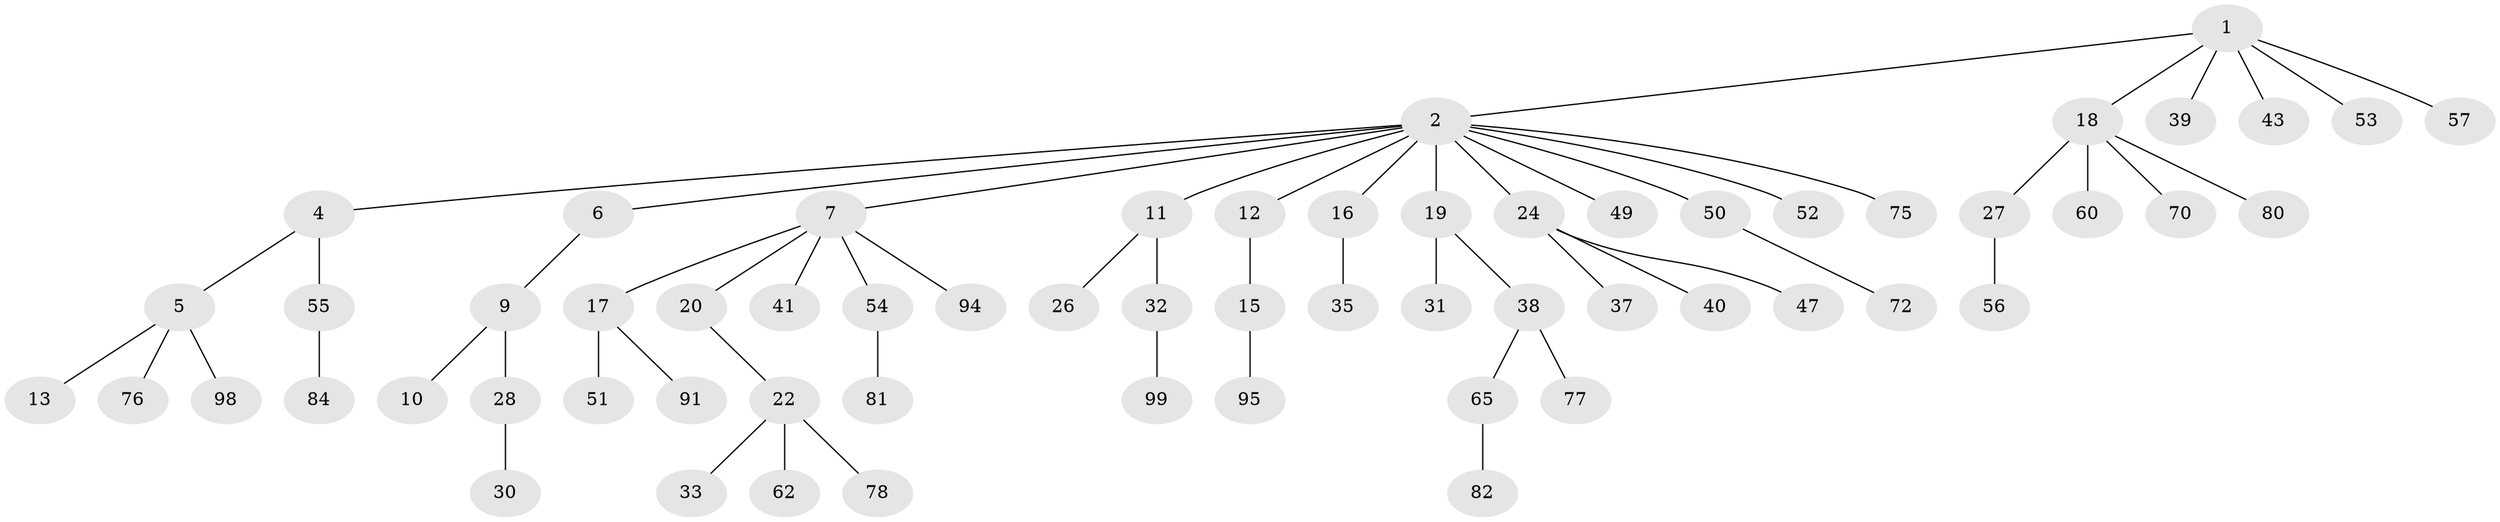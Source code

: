 // original degree distribution, {4: 0.04040404040404041, 6: 0.020202020202020204, 9: 0.010101010101010102, 3: 0.1111111111111111, 5: 0.030303030303030304, 2: 0.3333333333333333, 1: 0.45454545454545453}
// Generated by graph-tools (version 1.1) at 2025/42/03/06/25 10:42:05]
// undirected, 61 vertices, 60 edges
graph export_dot {
graph [start="1"]
  node [color=gray90,style=filled];
  1 [super="+8"];
  2 [super="+3"];
  4 [super="+48"];
  5 [super="+25"];
  6 [super="+36"];
  7 [super="+23"];
  9 [super="+34"];
  10 [super="+59"];
  11;
  12 [super="+14"];
  13;
  15 [super="+83"];
  16;
  17 [super="+21"];
  18 [super="+46"];
  19 [super="+29"];
  20;
  22 [super="+74"];
  24 [super="+96"];
  26 [super="+68"];
  27 [super="+97"];
  28 [super="+69"];
  30 [super="+92"];
  31 [super="+66"];
  32 [super="+67"];
  33 [super="+64"];
  35 [super="+44"];
  37 [super="+87"];
  38 [super="+42"];
  39 [super="+73"];
  40 [super="+45"];
  41;
  43;
  47 [super="+86"];
  49 [super="+93"];
  50 [super="+63"];
  51 [super="+79"];
  52;
  53;
  54 [super="+61"];
  55 [super="+88"];
  56 [super="+58"];
  57;
  60;
  62 [super="+90"];
  65;
  70 [super="+71"];
  72 [super="+89"];
  75;
  76;
  77;
  78;
  80;
  81 [super="+85"];
  82;
  84;
  91;
  94;
  95;
  98;
  99;
  1 -- 2;
  1 -- 39;
  1 -- 57;
  1 -- 18;
  1 -- 43;
  1 -- 53;
  2 -- 6;
  2 -- 12;
  2 -- 19;
  2 -- 75;
  2 -- 4;
  2 -- 7;
  2 -- 11;
  2 -- 16;
  2 -- 49;
  2 -- 50;
  2 -- 52;
  2 -- 24;
  4 -- 5;
  4 -- 55;
  5 -- 13;
  5 -- 76;
  5 -- 98;
  6 -- 9;
  7 -- 17;
  7 -- 20;
  7 -- 41;
  7 -- 54;
  7 -- 94;
  9 -- 10;
  9 -- 28;
  11 -- 26;
  11 -- 32;
  12 -- 15;
  15 -- 95;
  16 -- 35;
  17 -- 91;
  17 -- 51;
  18 -- 27;
  18 -- 60;
  18 -- 70;
  18 -- 80;
  19 -- 38;
  19 -- 31;
  20 -- 22;
  22 -- 33;
  22 -- 62;
  22 -- 78;
  24 -- 37;
  24 -- 40;
  24 -- 47;
  27 -- 56;
  28 -- 30;
  32 -- 99;
  38 -- 65;
  38 -- 77;
  50 -- 72;
  54 -- 81;
  55 -- 84;
  65 -- 82;
}

